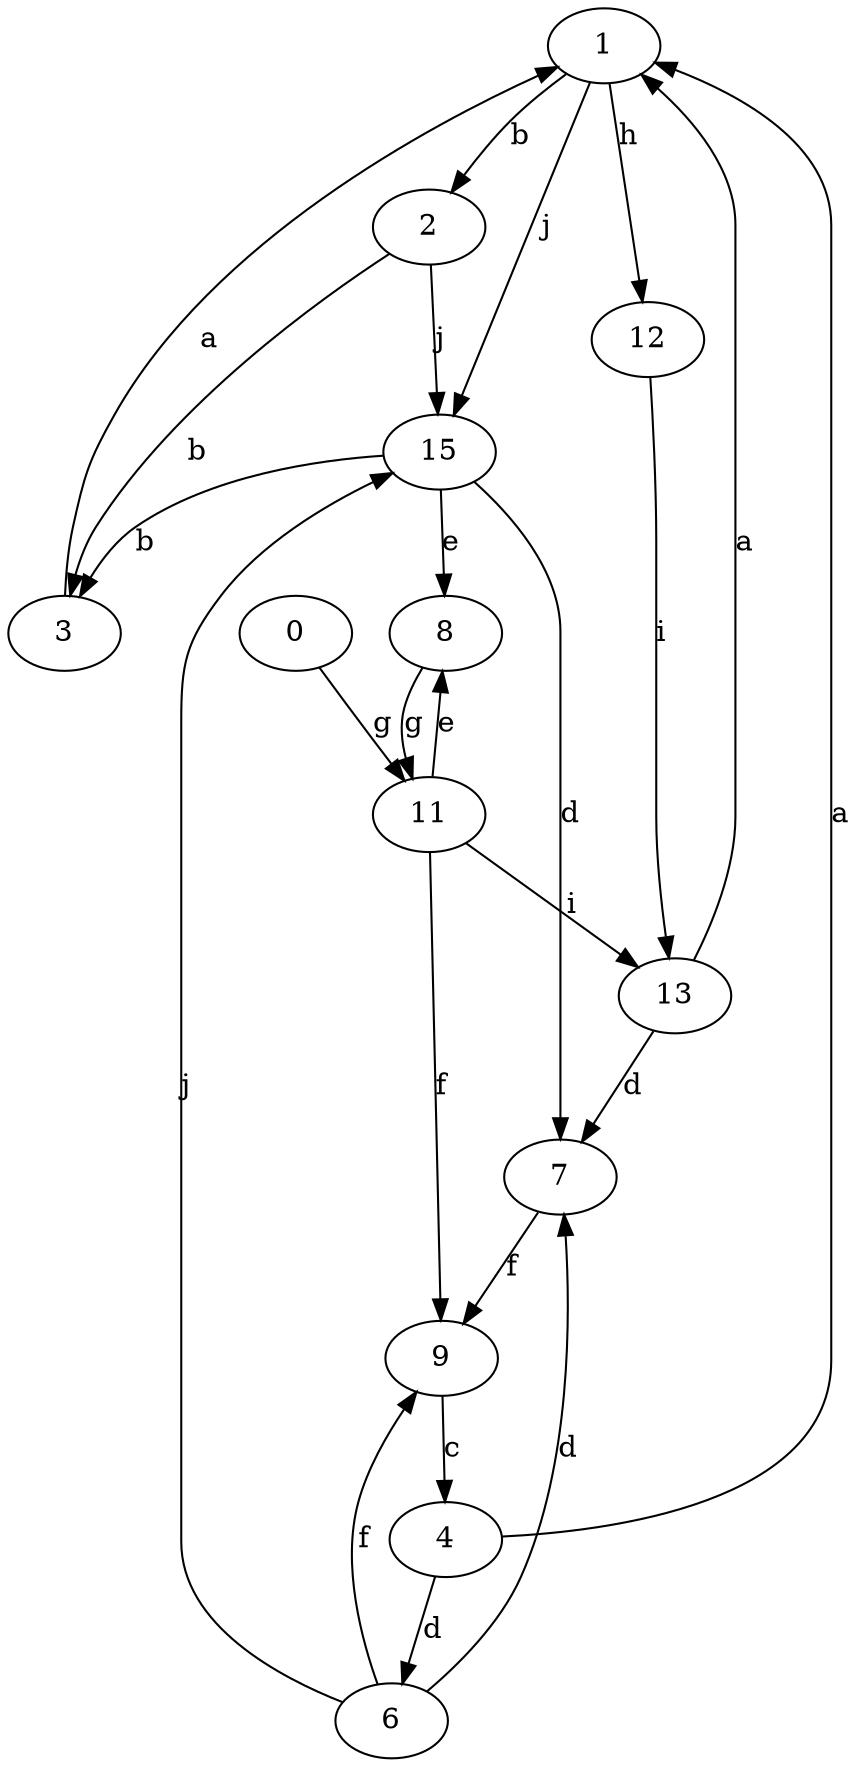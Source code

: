 strict digraph  {
1;
0;
2;
3;
4;
6;
7;
8;
9;
11;
12;
13;
15;
1 -> 2  [label=b];
1 -> 12  [label=h];
1 -> 15  [label=j];
0 -> 11  [label=g];
2 -> 3  [label=b];
2 -> 15  [label=j];
3 -> 1  [label=a];
4 -> 1  [label=a];
4 -> 6  [label=d];
6 -> 7  [label=d];
6 -> 9  [label=f];
6 -> 15  [label=j];
7 -> 9  [label=f];
8 -> 11  [label=g];
9 -> 4  [label=c];
11 -> 8  [label=e];
11 -> 9  [label=f];
11 -> 13  [label=i];
12 -> 13  [label=i];
13 -> 1  [label=a];
13 -> 7  [label=d];
15 -> 3  [label=b];
15 -> 7  [label=d];
15 -> 8  [label=e];
}
